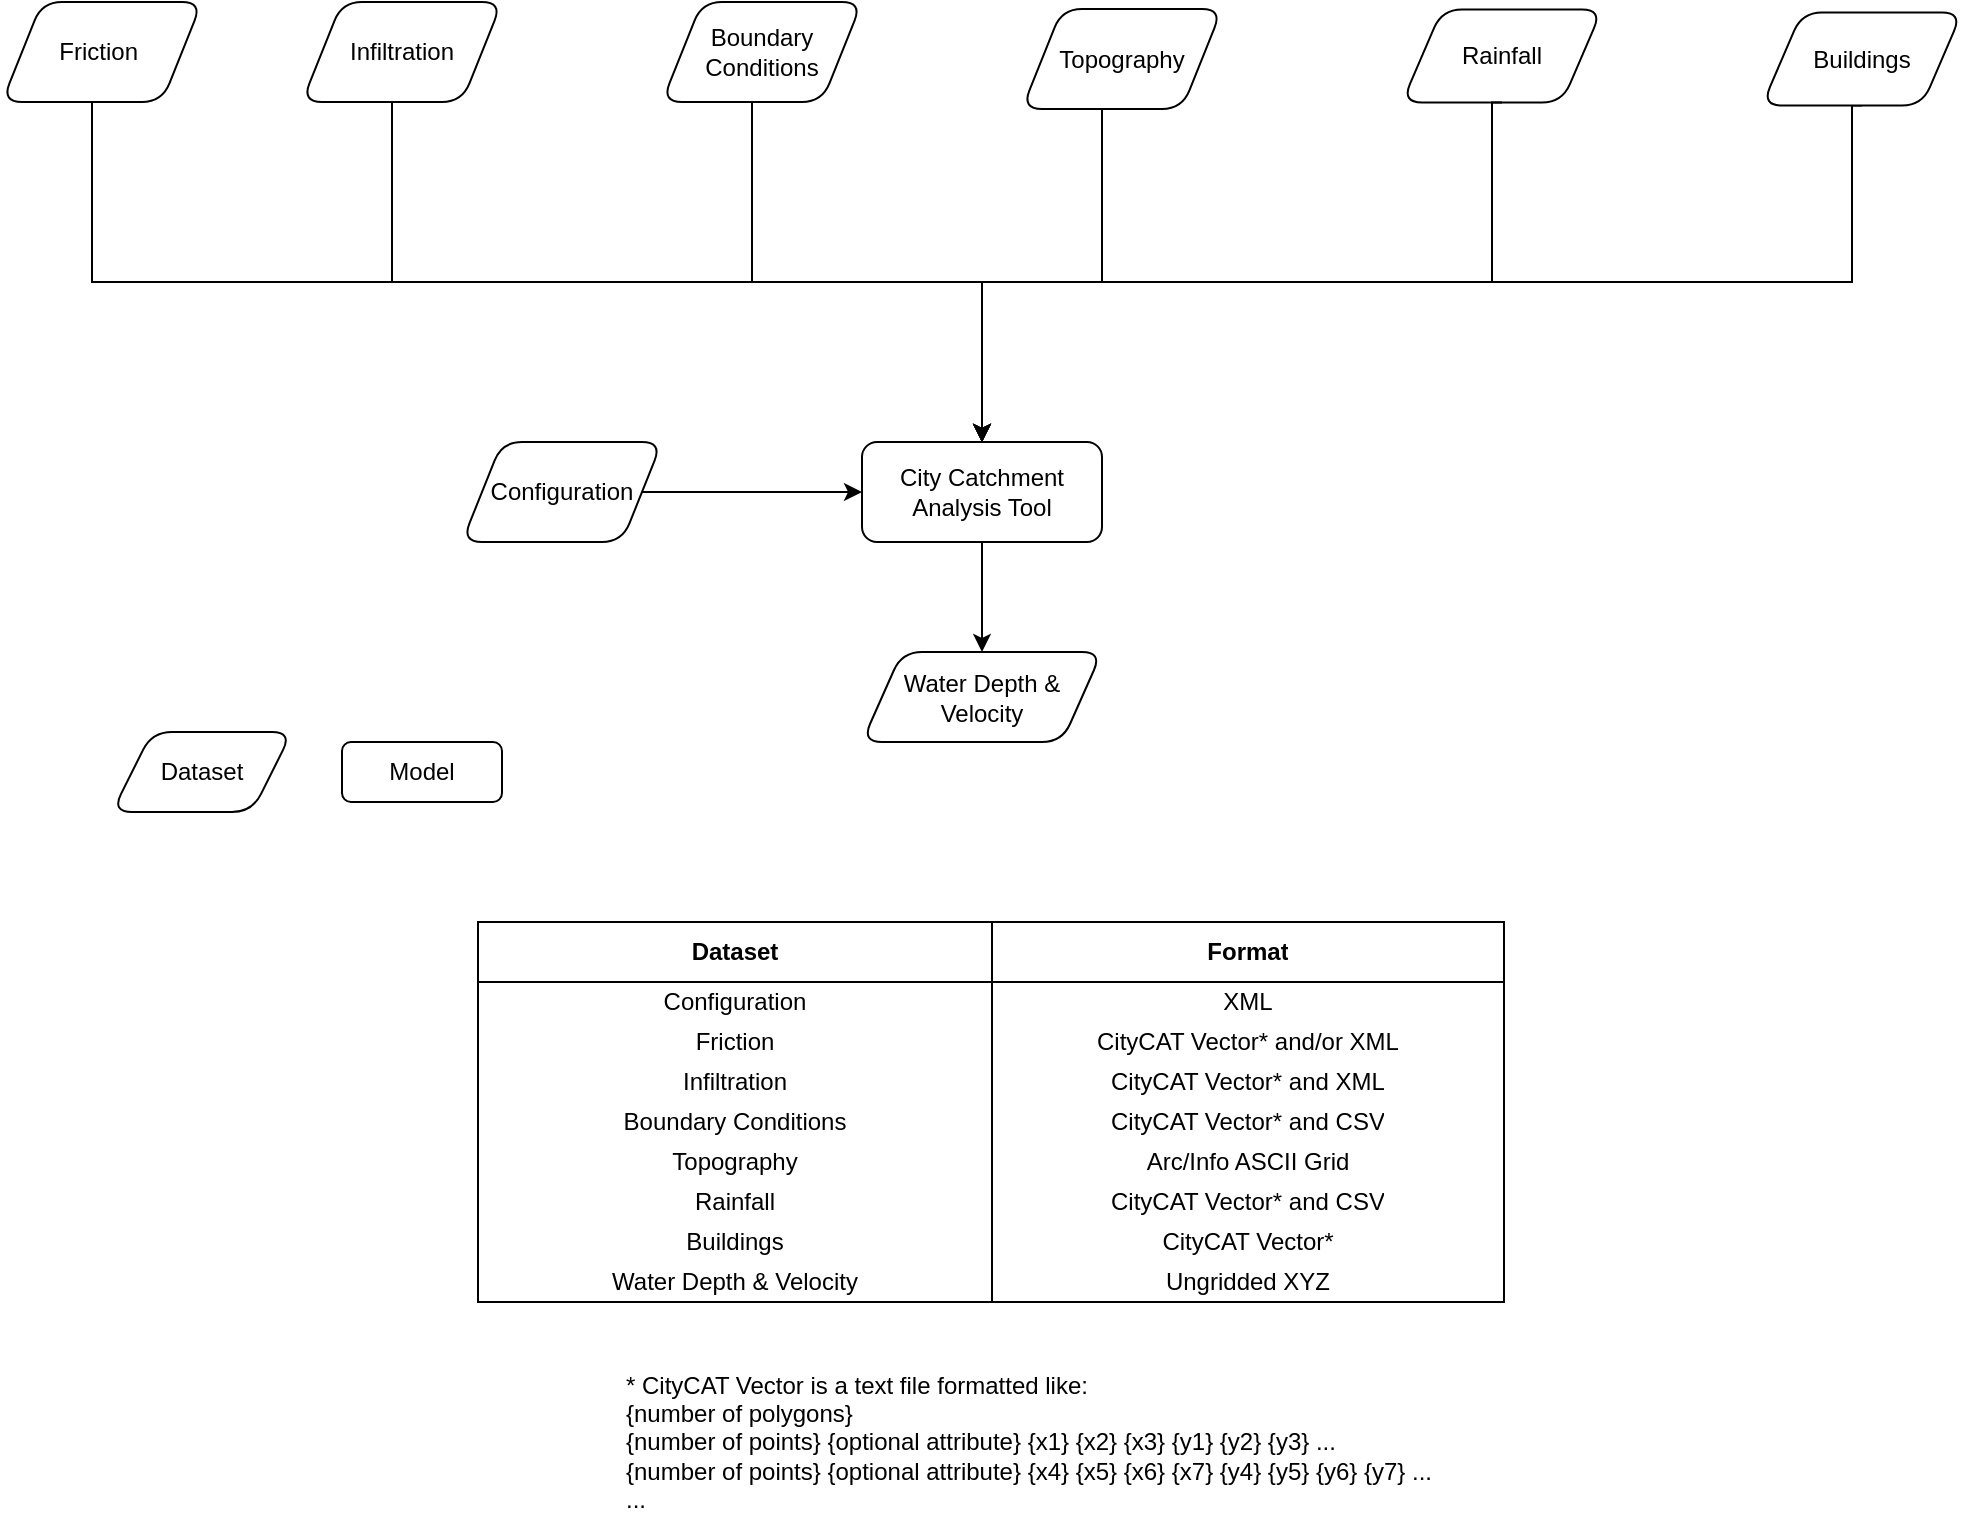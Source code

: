 <mxfile version="13.8.0" type="github">
  <diagram id="A1JgUmCUFF9uFWXedutz" name="Page-1">
    <mxGraphModel dx="1095" dy="448" grid="1" gridSize="10" guides="1" tooltips="1" connect="1" arrows="1" fold="1" page="1" pageScale="1" pageWidth="1169" pageHeight="827" math="0" shadow="0">
      <root>
        <mxCell id="0" />
        <mxCell id="1" parent="0" />
        <mxCell id="jFJJfG664hvmAsr5JOJt-5" style="edgeStyle=orthogonalEdgeStyle;rounded=0;orthogonalLoop=1;jettySize=auto;html=1;entryX=0.5;entryY=0;entryDx=0;entryDy=0;exitX=0.5;exitY=1;exitDx=0;exitDy=0;" parent="1" source="jFJJfG664hvmAsr5JOJt-14" target="jFJJfG664hvmAsr5JOJt-24" edge="1">
          <mxGeometry relative="1" as="geometry">
            <mxPoint x="710" y="563.5" as="sourcePoint" />
            <Array as="points">
              <mxPoint x="1015" y="112" />
              <mxPoint x="1015" y="200" />
              <mxPoint x="580" y="200" />
            </Array>
          </mxGeometry>
        </mxCell>
        <mxCell id="jFJJfG664hvmAsr5JOJt-10" style="edgeStyle=orthogonalEdgeStyle;rounded=0;orthogonalLoop=1;jettySize=auto;html=1;entryX=0.5;entryY=0;entryDx=0;entryDy=0;" parent="1" source="jFJJfG664hvmAsr5JOJt-31" target="jFJJfG664hvmAsr5JOJt-24" edge="1">
          <mxGeometry relative="1" as="geometry">
            <Array as="points">
              <mxPoint x="640" y="200" />
              <mxPoint x="580" y="200" />
            </Array>
          </mxGeometry>
        </mxCell>
        <mxCell id="jFJJfG664hvmAsr5JOJt-11" style="edgeStyle=orthogonalEdgeStyle;rounded=0;orthogonalLoop=1;jettySize=auto;html=1;entryX=0.5;entryY=0;entryDx=0;entryDy=0;" parent="1" source="jFJJfG664hvmAsr5JOJt-12" target="jFJJfG664hvmAsr5JOJt-24" edge="1">
          <mxGeometry relative="1" as="geometry">
            <Array as="points">
              <mxPoint x="465" y="200" />
              <mxPoint x="580" y="200" />
            </Array>
          </mxGeometry>
        </mxCell>
        <mxCell id="jFJJfG664hvmAsr5JOJt-12" value="Boundary Conditions" style="shape=parallelogram;perimeter=parallelogramPerimeter;whiteSpace=wrap;html=1;fixedSize=1;rounded=1;" parent="1" vertex="1">
          <mxGeometry x="420" y="60" width="100" height="50" as="geometry" />
        </mxCell>
        <mxCell id="jFJJfG664hvmAsr5JOJt-14" value="Buildings" style="shape=parallelogram;perimeter=parallelogramPerimeter;whiteSpace=wrap;html=1;fixedSize=1;rounded=1;" parent="1" vertex="1">
          <mxGeometry x="970" y="65.25" width="100" height="46.5" as="geometry" />
        </mxCell>
        <mxCell id="jFJJfG664hvmAsr5JOJt-18" style="edgeStyle=orthogonalEdgeStyle;rounded=0;orthogonalLoop=1;jettySize=auto;html=1;entryX=0.5;entryY=0;entryDx=0;entryDy=0;exitX=0.5;exitY=1;exitDx=0;exitDy=0;" parent="1" source="jFJJfG664hvmAsr5JOJt-19" target="jFJJfG664hvmAsr5JOJt-24" edge="1">
          <mxGeometry relative="1" as="geometry">
            <Array as="points">
              <mxPoint x="135" y="110" />
              <mxPoint x="135" y="200" />
              <mxPoint x="580" y="200" />
            </Array>
          </mxGeometry>
        </mxCell>
        <mxCell id="jFJJfG664hvmAsr5JOJt-19" value="Friction&amp;nbsp;" style="shape=parallelogram;perimeter=parallelogramPerimeter;whiteSpace=wrap;html=1;fixedSize=1;rounded=1;" parent="1" vertex="1">
          <mxGeometry x="90" y="60" width="100" height="50" as="geometry" />
        </mxCell>
        <mxCell id="jFJJfG664hvmAsr5JOJt-23" style="edgeStyle=orthogonalEdgeStyle;rounded=0;orthogonalLoop=1;jettySize=auto;html=1;entryX=0.5;entryY=0;entryDx=0;entryDy=0;" parent="1" source="jFJJfG664hvmAsr5JOJt-24" target="jFJJfG664hvmAsr5JOJt-33" edge="1">
          <mxGeometry relative="1" as="geometry" />
        </mxCell>
        <mxCell id="jFJJfG664hvmAsr5JOJt-24" value="City Catchment Analysis Tool" style="rounded=1;whiteSpace=wrap;html=1;fontSize=12;glass=0;strokeWidth=1;shadow=0;" parent="1" vertex="1">
          <mxGeometry x="520" y="280" width="120" height="50" as="geometry" />
        </mxCell>
        <mxCell id="jFJJfG664hvmAsr5JOJt-26" value="Rainfall" style="shape=parallelogram;perimeter=parallelogramPerimeter;whiteSpace=wrap;html=1;fixedSize=1;rounded=1;" parent="1" vertex="1">
          <mxGeometry x="790" y="63.75" width="100" height="46.5" as="geometry" />
        </mxCell>
        <mxCell id="jFJJfG664hvmAsr5JOJt-27" value="Dataset" style="shape=parallelogram;perimeter=parallelogramPerimeter;whiteSpace=wrap;html=1;fixedSize=1;rounded=1;" parent="1" vertex="1">
          <mxGeometry x="145" y="425" width="90" height="40" as="geometry" />
        </mxCell>
        <mxCell id="jFJJfG664hvmAsr5JOJt-28" value="Model" style="rounded=1;whiteSpace=wrap;html=1;fontSize=12;glass=0;strokeWidth=1;shadow=0;" parent="1" vertex="1">
          <mxGeometry x="260" y="430" width="80" height="30" as="geometry" />
        </mxCell>
        <mxCell id="jFJJfG664hvmAsr5JOJt-29" style="edgeStyle=orthogonalEdgeStyle;rounded=0;orthogonalLoop=1;jettySize=auto;html=1;entryX=0.5;entryY=0;entryDx=0;entryDy=0;" parent="1" source="jFJJfG664hvmAsr5JOJt-30" target="jFJJfG664hvmAsr5JOJt-24" edge="1">
          <mxGeometry relative="1" as="geometry">
            <Array as="points">
              <mxPoint x="285" y="200" />
              <mxPoint x="580" y="200" />
            </Array>
          </mxGeometry>
        </mxCell>
        <mxCell id="jFJJfG664hvmAsr5JOJt-30" value="Infiltration" style="shape=parallelogram;perimeter=parallelogramPerimeter;whiteSpace=wrap;html=1;fixedSize=1;rounded=1;" parent="1" vertex="1">
          <mxGeometry x="240" y="60" width="100" height="50" as="geometry" />
        </mxCell>
        <mxCell id="jFJJfG664hvmAsr5JOJt-33" value="Water Depth &amp;amp; Velocity" style="shape=parallelogram;perimeter=parallelogramPerimeter;whiteSpace=wrap;html=1;fixedSize=1;rounded=1;" parent="1" vertex="1">
          <mxGeometry x="520" y="385" width="120" height="45" as="geometry" />
        </mxCell>
        <mxCell id="jFJJfG664hvmAsr5JOJt-31" value="Topography" style="shape=parallelogram;perimeter=parallelogramPerimeter;whiteSpace=wrap;html=1;fixedSize=1;rounded=1;" parent="1" vertex="1">
          <mxGeometry x="600" y="63.5" width="100" height="50" as="geometry" />
        </mxCell>
        <mxCell id="jFJJfG664hvmAsr5JOJt-37" style="edgeStyle=orthogonalEdgeStyle;rounded=0;orthogonalLoop=1;jettySize=auto;html=1;entryX=0.5;entryY=0;entryDx=0;entryDy=0;exitX=0.5;exitY=1;exitDx=0;exitDy=0;" parent="1" source="jFJJfG664hvmAsr5JOJt-26" target="jFJJfG664hvmAsr5JOJt-24" edge="1">
          <mxGeometry relative="1" as="geometry">
            <mxPoint x="835" y="110" as="sourcePoint" />
            <mxPoint x="580" y="303.5" as="targetPoint" />
            <Array as="points">
              <mxPoint x="835" y="110" />
              <mxPoint x="835" y="200" />
              <mxPoint x="580" y="200" />
            </Array>
          </mxGeometry>
        </mxCell>
        <mxCell id="bX2RWGeR6Sdyeh37-ABp-10" style="edgeStyle=orthogonalEdgeStyle;rounded=0;orthogonalLoop=1;jettySize=auto;html=1;entryX=0;entryY=0.5;entryDx=0;entryDy=0;" edge="1" parent="1" source="bX2RWGeR6Sdyeh37-ABp-9" target="jFJJfG664hvmAsr5JOJt-24">
          <mxGeometry relative="1" as="geometry" />
        </mxCell>
        <mxCell id="bX2RWGeR6Sdyeh37-ABp-9" value="Configuration" style="shape=parallelogram;perimeter=parallelogramPerimeter;whiteSpace=wrap;html=1;fixedSize=1;rounded=1;" vertex="1" parent="1">
          <mxGeometry x="320" y="280" width="100" height="50" as="geometry" />
        </mxCell>
        <mxCell id="bX2RWGeR6Sdyeh37-ABp-14" value="* CityCAT Vector is a text file formatted like:&lt;br&gt;{number of polygons}&lt;br&gt;{number of points} {optional attribute} {x1} {x2} {x3} {y1} {y2} {y3} ...&lt;br&gt;{number of points} {optional attribute} {x4} {x5} {x6} {x7} {y4} {y5} {y6} {y7} ...&lt;br&gt;..." style="text;html=1;align=left;verticalAlign=middle;resizable=0;points=[];autosize=1;" vertex="1" parent="1">
          <mxGeometry x="400" y="740" width="420" height="80" as="geometry" />
        </mxCell>
        <mxCell id="qpgoH7Dkkdjb4YdEsGVw-1" value="" style="shape=table;html=1;whiteSpace=wrap;startSize=0;container=1;collapsible=0;childLayout=tableLayout;spacingTop=0;rowLines=0;" parent="1" vertex="1">
          <mxGeometry x="328" y="520" width="513" height="190" as="geometry" />
        </mxCell>
        <mxCell id="qpgoH7Dkkdjb4YdEsGVw-2" value="" style="shape=partialRectangle;html=1;whiteSpace=wrap;collapsible=0;dropTarget=0;pointerEvents=0;fillColor=none;top=0;left=0;bottom=0;right=0;points=[[0,0.5],[1,0.5]];portConstraint=eastwest;perimeterSpacing=2;strokeWidth=5;" parent="qpgoH7Dkkdjb4YdEsGVw-1" vertex="1">
          <mxGeometry width="513" height="30" as="geometry" />
        </mxCell>
        <mxCell id="qpgoH7Dkkdjb4YdEsGVw-3" value="&lt;b&gt;Dataset&lt;/b&gt;" style="shape=partialRectangle;html=1;whiteSpace=wrap;connectable=0;fillColor=none;top=0;left=0;bottom=1;right=0;overflow=hidden;" parent="qpgoH7Dkkdjb4YdEsGVw-2" vertex="1">
          <mxGeometry width="257" height="30" as="geometry" />
        </mxCell>
        <mxCell id="qpgoH7Dkkdjb4YdEsGVw-4" value="&lt;b&gt;Format&lt;/b&gt;" style="shape=partialRectangle;html=1;whiteSpace=wrap;connectable=0;fillColor=none;top=0;left=0;bottom=1;right=0;overflow=hidden;sketch=0;" parent="qpgoH7Dkkdjb4YdEsGVw-2" vertex="1">
          <mxGeometry x="257" width="256" height="30" as="geometry" />
        </mxCell>
        <mxCell id="bX2RWGeR6Sdyeh37-ABp-11" style="shape=partialRectangle;html=1;whiteSpace=wrap;collapsible=0;dropTarget=0;pointerEvents=0;fillColor=none;top=0;left=0;bottom=0;right=0;points=[[0,0.5],[1,0.5]];portConstraint=eastwest;strokeColor=none;" vertex="1" parent="qpgoH7Dkkdjb4YdEsGVw-1">
          <mxGeometry y="30" width="513" height="20" as="geometry" />
        </mxCell>
        <mxCell id="bX2RWGeR6Sdyeh37-ABp-12" value="Configuration" style="shape=partialRectangle;html=1;whiteSpace=wrap;connectable=0;fillColor=none;top=0;left=0;bottom=0;right=0;overflow=hidden;strokeColor=none;" vertex="1" parent="bX2RWGeR6Sdyeh37-ABp-11">
          <mxGeometry width="257" height="20" as="geometry" />
        </mxCell>
        <mxCell id="bX2RWGeR6Sdyeh37-ABp-13" value="XML" style="shape=partialRectangle;html=1;whiteSpace=wrap;connectable=0;fillColor=none;top=0;left=0;bottom=0;right=0;overflow=hidden;strokeColor=none;" vertex="1" parent="bX2RWGeR6Sdyeh37-ABp-11">
          <mxGeometry x="257" width="256" height="20" as="geometry" />
        </mxCell>
        <mxCell id="qpgoH7Dkkdjb4YdEsGVw-6" value="" style="shape=partialRectangle;html=1;whiteSpace=wrap;collapsible=0;dropTarget=0;pointerEvents=0;fillColor=none;top=0;left=0;bottom=0;right=0;points=[[0,0.5],[1,0.5]];portConstraint=eastwest;strokeColor=none;" parent="qpgoH7Dkkdjb4YdEsGVw-1" vertex="1">
          <mxGeometry y="50" width="513" height="20" as="geometry" />
        </mxCell>
        <mxCell id="qpgoH7Dkkdjb4YdEsGVw-7" value="Friction" style="shape=partialRectangle;html=1;whiteSpace=wrap;connectable=0;fillColor=none;top=0;left=0;bottom=0;right=0;overflow=hidden;strokeColor=none;" parent="qpgoH7Dkkdjb4YdEsGVw-6" vertex="1">
          <mxGeometry width="257" height="20" as="geometry" />
        </mxCell>
        <mxCell id="qpgoH7Dkkdjb4YdEsGVw-8" value="CityCAT Vector* and/or XML" style="shape=partialRectangle;html=1;whiteSpace=wrap;connectable=0;fillColor=none;top=0;left=0;bottom=0;right=0;overflow=hidden;strokeColor=none;" parent="qpgoH7Dkkdjb4YdEsGVw-6" vertex="1">
          <mxGeometry x="257" width="256" height="20" as="geometry" />
        </mxCell>
        <mxCell id="qpgoH7Dkkdjb4YdEsGVw-10" value="" style="shape=partialRectangle;html=1;whiteSpace=wrap;collapsible=0;dropTarget=0;pointerEvents=0;fillColor=none;top=0;left=0;bottom=0;right=0;points=[[0,0.5],[1,0.5]];portConstraint=eastwest;strokeColor=none;" parent="qpgoH7Dkkdjb4YdEsGVw-1" vertex="1">
          <mxGeometry y="70" width="513" height="20" as="geometry" />
        </mxCell>
        <mxCell id="qpgoH7Dkkdjb4YdEsGVw-11" value="Infiltration" style="shape=partialRectangle;html=1;whiteSpace=wrap;connectable=0;fillColor=none;top=0;left=0;bottom=0;right=0;overflow=hidden;strokeColor=none;" parent="qpgoH7Dkkdjb4YdEsGVw-10" vertex="1">
          <mxGeometry width="257" height="20" as="geometry" />
        </mxCell>
        <mxCell id="qpgoH7Dkkdjb4YdEsGVw-12" value="CityCAT Vector* and XML" style="shape=partialRectangle;html=1;whiteSpace=wrap;connectable=0;fillColor=none;top=0;left=0;bottom=0;right=0;overflow=hidden;strokeColor=none;" parent="qpgoH7Dkkdjb4YdEsGVw-10" vertex="1">
          <mxGeometry x="257" width="256" height="20" as="geometry" />
        </mxCell>
        <mxCell id="qpgoH7Dkkdjb4YdEsGVw-26" style="shape=partialRectangle;html=1;whiteSpace=wrap;collapsible=0;dropTarget=0;pointerEvents=0;fillColor=none;top=0;left=0;bottom=0;right=0;points=[[0,0.5],[1,0.5]];portConstraint=eastwest;strokeColor=none;" parent="qpgoH7Dkkdjb4YdEsGVw-1" vertex="1">
          <mxGeometry y="90" width="513" height="20" as="geometry" />
        </mxCell>
        <mxCell id="qpgoH7Dkkdjb4YdEsGVw-27" value="Boundary Conditions" style="shape=partialRectangle;html=1;whiteSpace=wrap;connectable=0;fillColor=none;top=0;left=0;bottom=0;right=0;overflow=hidden;strokeColor=none;" parent="qpgoH7Dkkdjb4YdEsGVw-26" vertex="1">
          <mxGeometry width="257" height="20" as="geometry" />
        </mxCell>
        <mxCell id="qpgoH7Dkkdjb4YdEsGVw-28" value="CityCAT Vector* and CSV" style="shape=partialRectangle;html=1;whiteSpace=wrap;connectable=0;fillColor=none;top=0;left=0;bottom=0;right=0;overflow=hidden;strokeColor=none;" parent="qpgoH7Dkkdjb4YdEsGVw-26" vertex="1">
          <mxGeometry x="257" width="256" height="20" as="geometry" />
        </mxCell>
        <mxCell id="qpgoH7Dkkdjb4YdEsGVw-23" style="shape=partialRectangle;html=1;whiteSpace=wrap;collapsible=0;dropTarget=0;pointerEvents=0;fillColor=none;top=0;left=0;bottom=0;right=0;points=[[0,0.5],[1,0.5]];portConstraint=eastwest;strokeColor=none;" parent="qpgoH7Dkkdjb4YdEsGVw-1" vertex="1">
          <mxGeometry y="110" width="513" height="20" as="geometry" />
        </mxCell>
        <mxCell id="qpgoH7Dkkdjb4YdEsGVw-24" value="Topography" style="shape=partialRectangle;html=1;whiteSpace=wrap;connectable=0;fillColor=none;top=0;left=0;bottom=0;right=0;overflow=hidden;strokeColor=none;" parent="qpgoH7Dkkdjb4YdEsGVw-23" vertex="1">
          <mxGeometry width="257" height="20" as="geometry" />
        </mxCell>
        <mxCell id="qpgoH7Dkkdjb4YdEsGVw-25" value="Arc/Info ASCII Grid" style="shape=partialRectangle;html=1;whiteSpace=wrap;connectable=0;fillColor=none;top=0;left=0;bottom=0;right=0;overflow=hidden;strokeColor=none;" parent="qpgoH7Dkkdjb4YdEsGVw-23" vertex="1">
          <mxGeometry x="257" width="256" height="20" as="geometry" />
        </mxCell>
        <mxCell id="qpgoH7Dkkdjb4YdEsGVw-20" style="shape=partialRectangle;html=1;whiteSpace=wrap;collapsible=0;dropTarget=0;pointerEvents=0;fillColor=none;top=0;left=0;bottom=0;right=0;points=[[0,0.5],[1,0.5]];portConstraint=eastwest;strokeColor=none;" parent="qpgoH7Dkkdjb4YdEsGVw-1" vertex="1">
          <mxGeometry y="130" width="513" height="20" as="geometry" />
        </mxCell>
        <mxCell id="qpgoH7Dkkdjb4YdEsGVw-21" value="Rainfall" style="shape=partialRectangle;html=1;whiteSpace=wrap;connectable=0;fillColor=none;top=0;left=0;bottom=0;right=0;overflow=hidden;strokeColor=none;" parent="qpgoH7Dkkdjb4YdEsGVw-20" vertex="1">
          <mxGeometry width="257" height="20" as="geometry" />
        </mxCell>
        <mxCell id="qpgoH7Dkkdjb4YdEsGVw-22" value="CityCAT Vector* and CSV" style="shape=partialRectangle;html=1;whiteSpace=wrap;connectable=0;fillColor=none;top=0;left=0;bottom=0;right=0;overflow=hidden;strokeColor=none;" parent="qpgoH7Dkkdjb4YdEsGVw-20" vertex="1">
          <mxGeometry x="257" width="256" height="20" as="geometry" />
        </mxCell>
        <mxCell id="qpgoH7Dkkdjb4YdEsGVw-17" style="shape=partialRectangle;html=1;whiteSpace=wrap;collapsible=0;dropTarget=0;pointerEvents=0;fillColor=none;top=0;left=0;bottom=0;right=0;points=[[0,0.5],[1,0.5]];portConstraint=eastwest;strokeColor=none;" parent="qpgoH7Dkkdjb4YdEsGVw-1" vertex="1">
          <mxGeometry y="150" width="513" height="20" as="geometry" />
        </mxCell>
        <mxCell id="qpgoH7Dkkdjb4YdEsGVw-18" value="Buildings" style="shape=partialRectangle;html=1;whiteSpace=wrap;connectable=0;fillColor=none;top=0;left=0;bottom=0;right=0;overflow=hidden;strokeColor=none;" parent="qpgoH7Dkkdjb4YdEsGVw-17" vertex="1">
          <mxGeometry width="257" height="20" as="geometry" />
        </mxCell>
        <mxCell id="qpgoH7Dkkdjb4YdEsGVw-19" value="CityCAT Vector*" style="shape=partialRectangle;html=1;whiteSpace=wrap;connectable=0;fillColor=none;top=0;left=0;bottom=0;right=0;overflow=hidden;strokeColor=none;" parent="qpgoH7Dkkdjb4YdEsGVw-17" vertex="1">
          <mxGeometry x="257" width="256" height="20" as="geometry" />
        </mxCell>
        <mxCell id="qpgoH7Dkkdjb4YdEsGVw-14" style="shape=partialRectangle;html=1;whiteSpace=wrap;collapsible=0;dropTarget=0;pointerEvents=0;fillColor=none;top=0;left=0;bottom=0;right=0;points=[[0,0.5],[1,0.5]];portConstraint=eastwest;strokeColor=none;" parent="qpgoH7Dkkdjb4YdEsGVw-1" vertex="1">
          <mxGeometry y="170" width="513" height="20" as="geometry" />
        </mxCell>
        <mxCell id="qpgoH7Dkkdjb4YdEsGVw-15" value="Water Depth &amp;amp; Velocity" style="shape=partialRectangle;html=1;whiteSpace=wrap;connectable=0;fillColor=none;top=0;left=0;bottom=0;right=0;overflow=hidden;strokeColor=none;" parent="qpgoH7Dkkdjb4YdEsGVw-14" vertex="1">
          <mxGeometry width="257" height="20" as="geometry" />
        </mxCell>
        <mxCell id="qpgoH7Dkkdjb4YdEsGVw-16" value="Ungridded XYZ" style="shape=partialRectangle;html=1;whiteSpace=wrap;connectable=0;fillColor=none;top=0;left=0;bottom=0;right=0;overflow=hidden;strokeColor=none;" parent="qpgoH7Dkkdjb4YdEsGVw-14" vertex="1">
          <mxGeometry x="257" width="256" height="20" as="geometry" />
        </mxCell>
      </root>
    </mxGraphModel>
  </diagram>
</mxfile>
